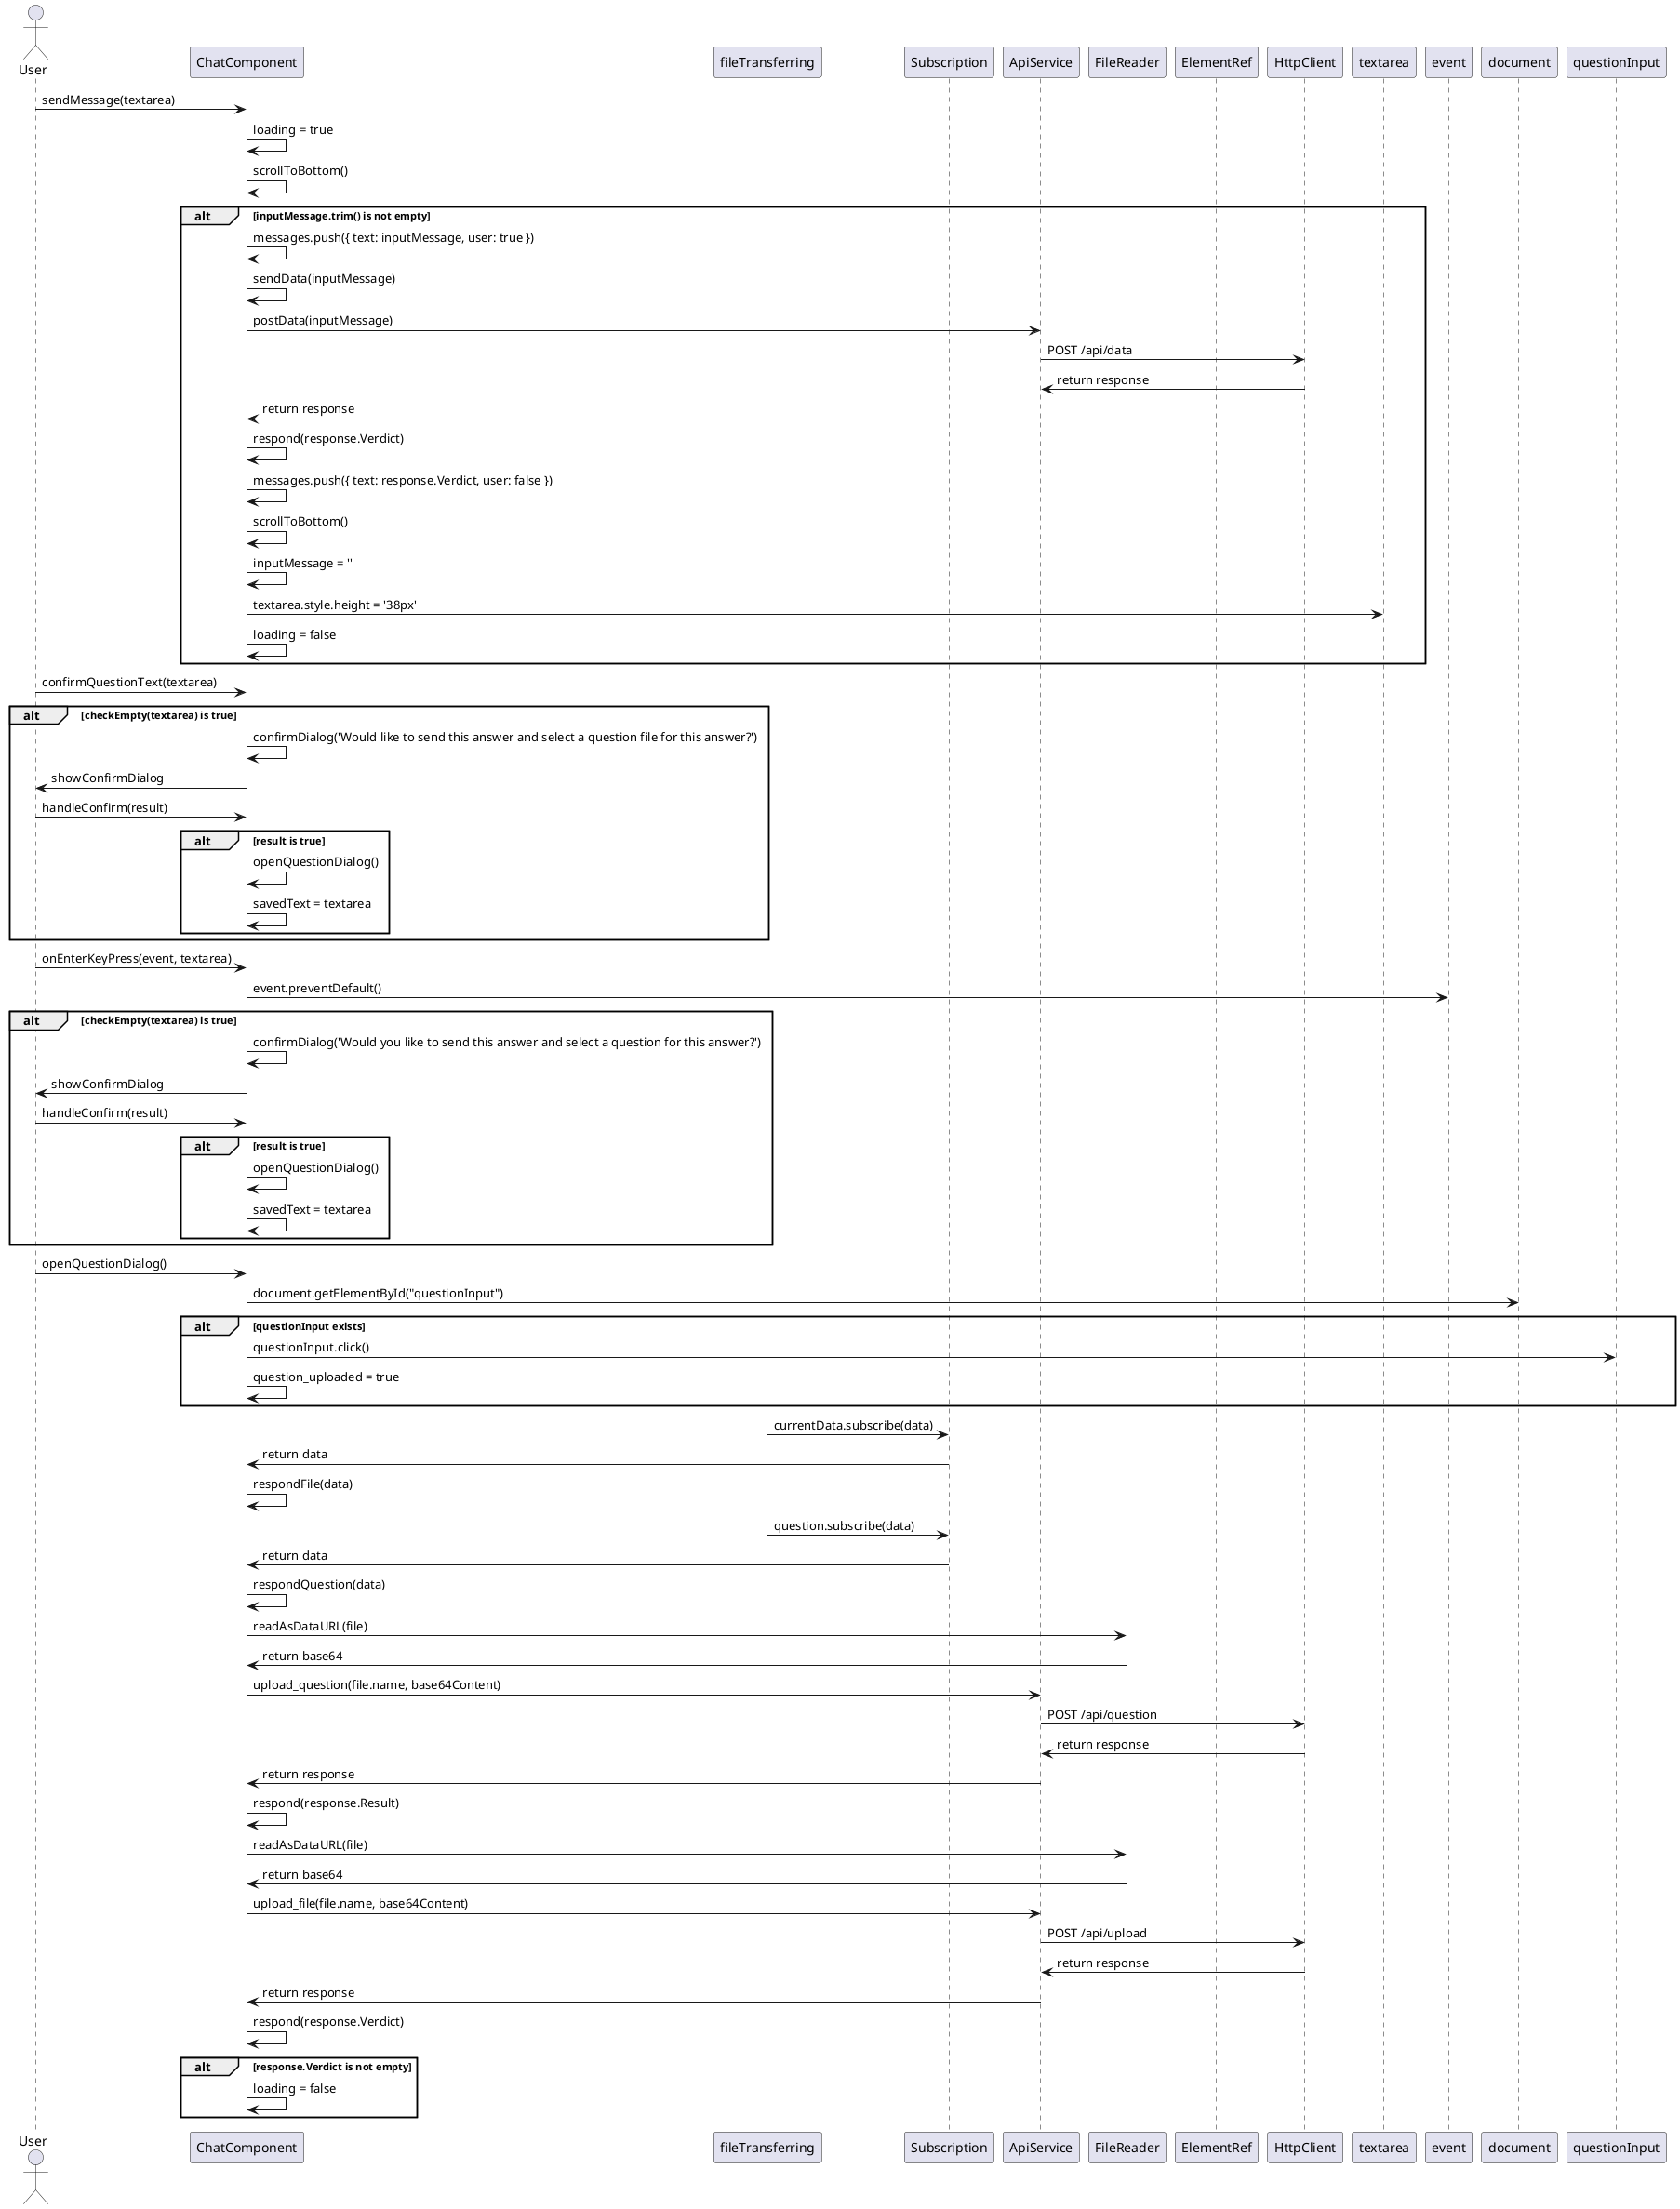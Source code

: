 @startuml
actor User

participant ChatComponent
participant fileTransferring
participant Subscription
participant ApiService
participant FileReader
participant ElementRef
participant HttpClient

User -> ChatComponent: sendMessage(textarea)
ChatComponent -> ChatComponent: loading = true
ChatComponent -> ChatComponent: scrollToBottom()
alt inputMessage.trim() is not empty
    ChatComponent -> ChatComponent: messages.push({ text: inputMessage, user: true })
    ChatComponent -> ChatComponent: sendData(inputMessage)
    ChatComponent -> ApiService: postData(inputMessage)
    ApiService -> HttpClient: POST /api/data
    HttpClient -> ApiService: return response
    ApiService -> ChatComponent: return response
    ChatComponent -> ChatComponent: respond(response.Verdict)
    ChatComponent -> ChatComponent: messages.push({ text: response.Verdict, user: false })
    ChatComponent -> ChatComponent: scrollToBottom()
    ChatComponent -> ChatComponent: inputMessage = ''
    ChatComponent -> textarea: textarea.style.height = '38px'
    ChatComponent -> ChatComponent: loading = false
end

User -> ChatComponent: confirmQuestionText(textarea)
alt checkEmpty(textarea) is true
    ChatComponent -> ChatComponent: confirmDialog('Would like to send this answer and select a question file for this answer?')
    ChatComponent -> User: showConfirmDialog
    User -> ChatComponent: handleConfirm(result)
    alt result is true
        ChatComponent -> ChatComponent: openQuestionDialog()
        ChatComponent -> ChatComponent: savedText = textarea
    end
end

User -> ChatComponent: onEnterKeyPress(event, textarea)
ChatComponent -> event: event.preventDefault()
alt checkEmpty(textarea) is true
    ChatComponent -> ChatComponent: confirmDialog('Would you like to send this answer and select a question for this answer?')
    ChatComponent -> User: showConfirmDialog
    User -> ChatComponent: handleConfirm(result)
    alt result is true
        ChatComponent -> ChatComponent: openQuestionDialog()
        ChatComponent -> ChatComponent: savedText = textarea
    end
end

User -> ChatComponent: openQuestionDialog()
ChatComponent -> document: document.getElementById("questionInput")
alt questionInput exists
    ChatComponent -> questionInput: questionInput.click()
    ChatComponent -> ChatComponent: question_uploaded = true
end

fileTransferring -> Subscription: currentData.subscribe(data)
Subscription -> ChatComponent: return data
ChatComponent -> ChatComponent: respondFile(data)

fileTransferring -> Subscription: question.subscribe(data)
Subscription -> ChatComponent: return data
ChatComponent -> ChatComponent: respondQuestion(data)

ChatComponent -> FileReader: readAsDataURL(file)
FileReader -> ChatComponent: return base64
ChatComponent -> ApiService: upload_question(file.name, base64Content)
ApiService -> HttpClient: POST /api/question
HttpClient -> ApiService: return response
ApiService -> ChatComponent: return response
ChatComponent -> ChatComponent: respond(response.Result)

ChatComponent -> FileReader: readAsDataURL(file)
FileReader -> ChatComponent: return base64
ChatComponent -> ApiService: upload_file(file.name, base64Content)
ApiService -> HttpClient: POST /api/upload
HttpClient -> ApiService: return response
ApiService -> ChatComponent: return response
ChatComponent -> ChatComponent: respond(response.Verdict)
alt response.Verdict is not empty
    ChatComponent -> ChatComponent: loading = false
end

@enduml
